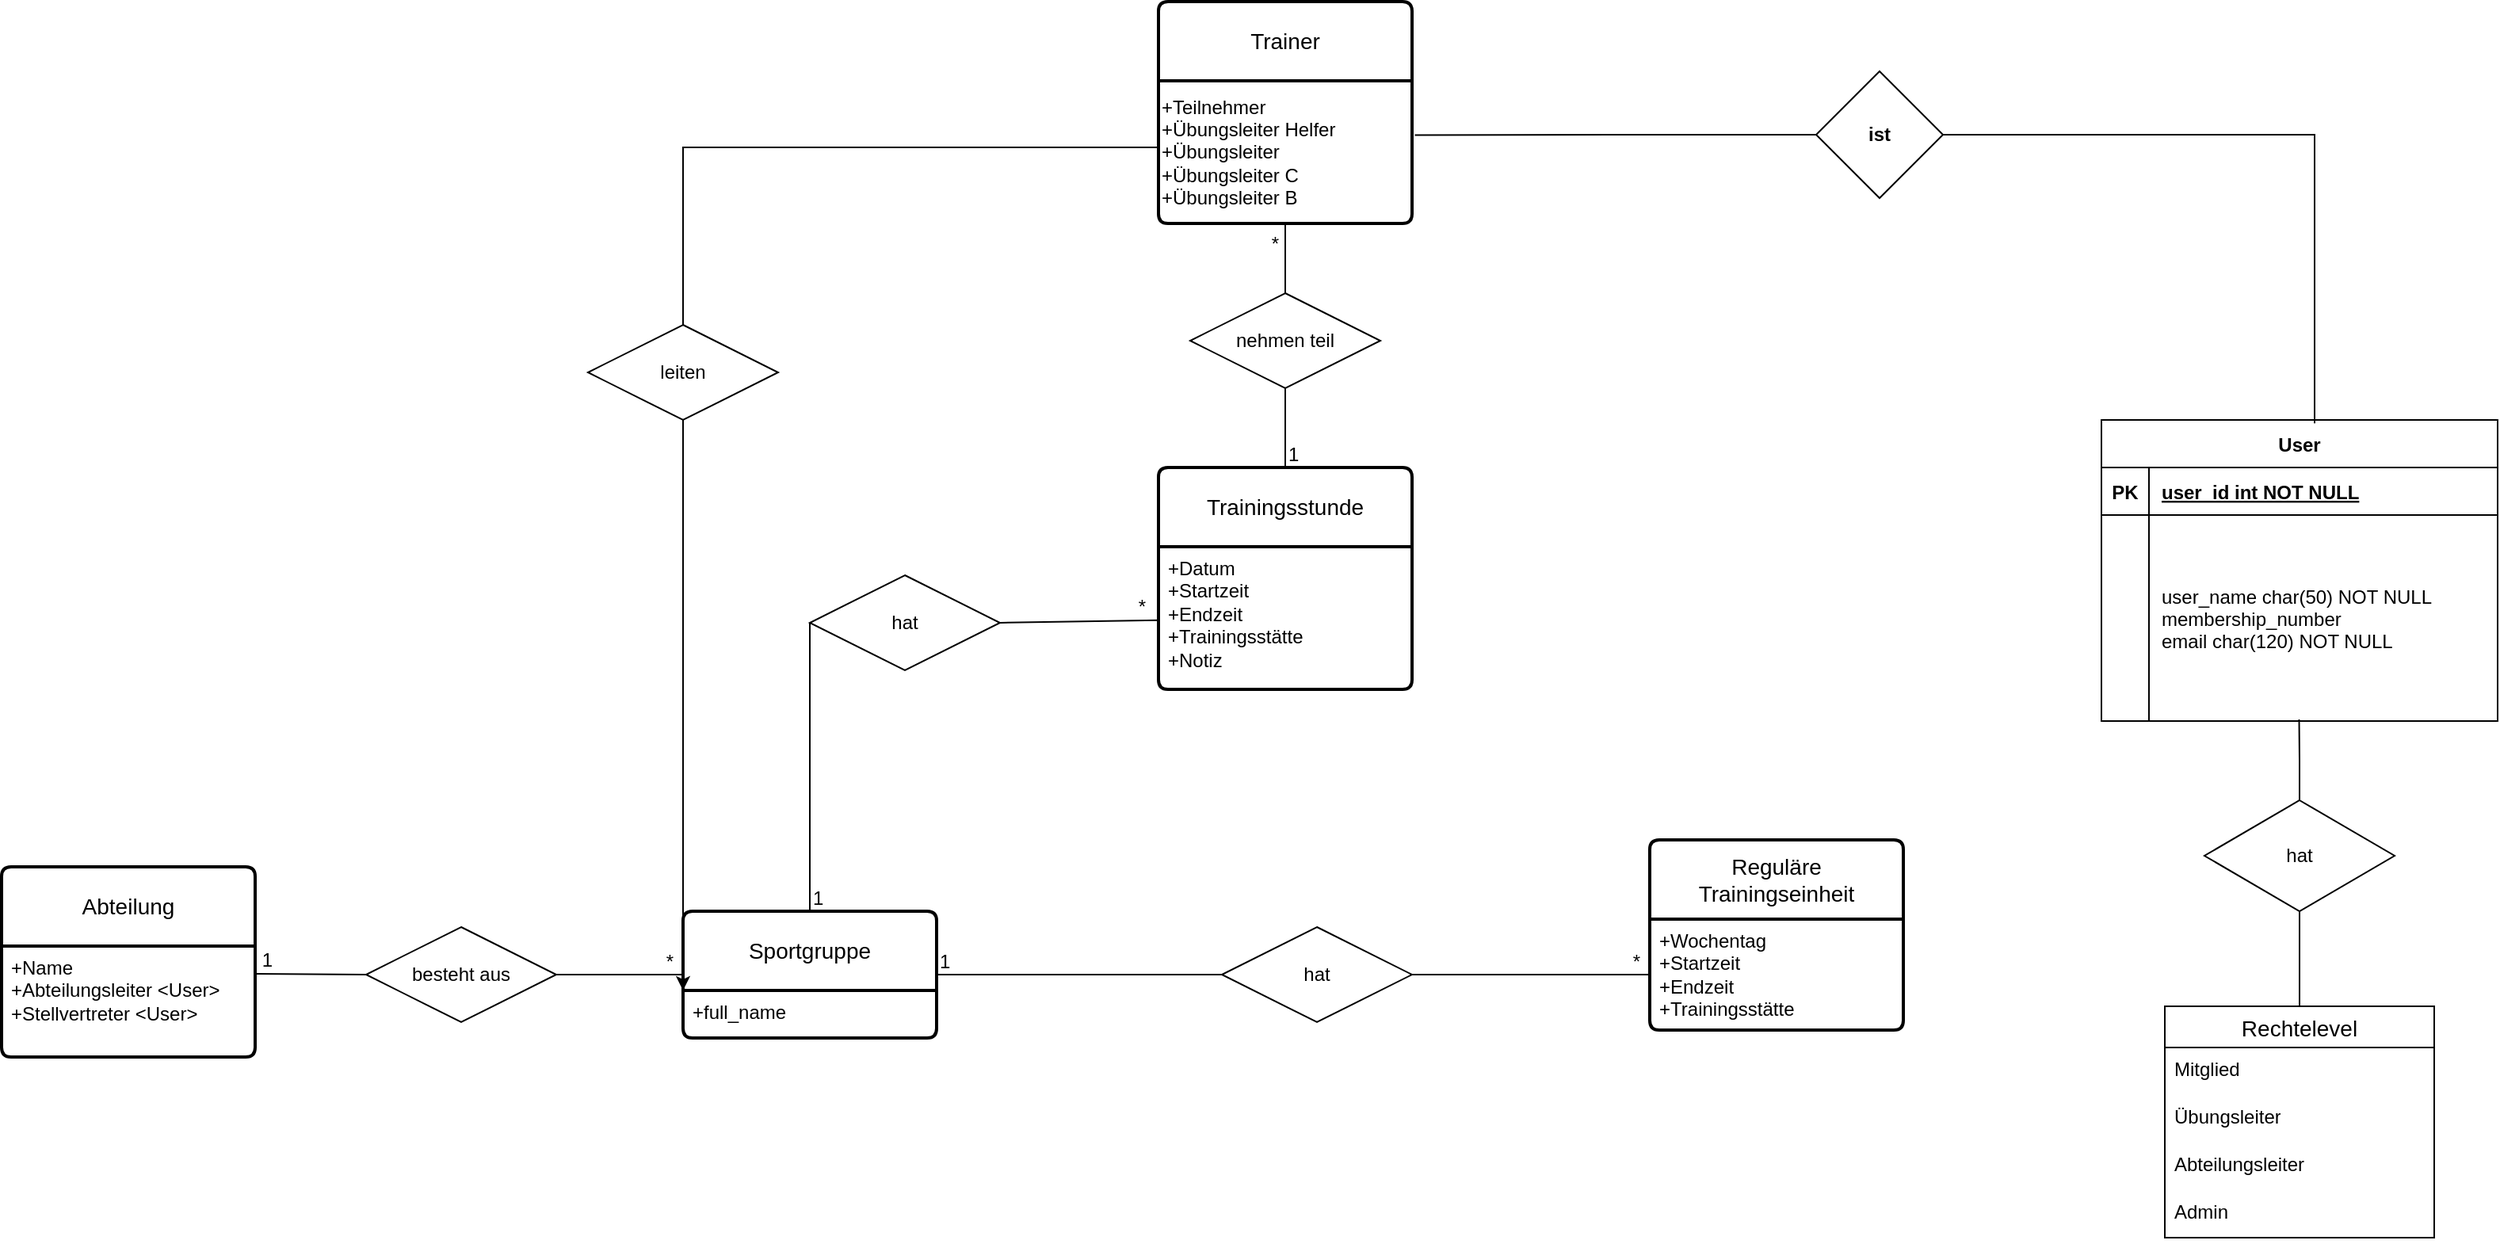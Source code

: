 <mxfile version="23.0.2" type="device">
  <diagram id="R2lEEEUBdFMjLlhIrx00" name="Page-1">
    <mxGraphModel dx="2284" dy="708" grid="1" gridSize="10" guides="1" tooltips="1" connect="1" arrows="1" fold="1" page="1" pageScale="1" pageWidth="850" pageHeight="1100" math="0" shadow="0" extFonts="Permanent Marker^https://fonts.googleapis.com/css?family=Permanent+Marker">
      <root>
        <mxCell id="0" />
        <mxCell id="1" parent="0" />
        <mxCell id="C-vyLk0tnHw3VtMMgP7b-23" value="User" style="shape=table;startSize=30;container=1;collapsible=1;childLayout=tableLayout;fixedRows=1;rowLines=0;fontStyle=1;align=center;resizeLast=1;" parent="1" vertex="1">
          <mxGeometry x="525" y="370" width="250" height="190" as="geometry" />
        </mxCell>
        <mxCell id="C-vyLk0tnHw3VtMMgP7b-24" value="" style="shape=partialRectangle;collapsible=0;dropTarget=0;pointerEvents=0;fillColor=none;points=[[0,0.5],[1,0.5]];portConstraint=eastwest;top=0;left=0;right=0;bottom=1;" parent="C-vyLk0tnHw3VtMMgP7b-23" vertex="1">
          <mxGeometry y="30" width="250" height="30" as="geometry" />
        </mxCell>
        <mxCell id="C-vyLk0tnHw3VtMMgP7b-25" value="PK" style="shape=partialRectangle;overflow=hidden;connectable=0;fillColor=none;top=0;left=0;bottom=0;right=0;fontStyle=1;" parent="C-vyLk0tnHw3VtMMgP7b-24" vertex="1">
          <mxGeometry width="30" height="30" as="geometry">
            <mxRectangle width="30" height="30" as="alternateBounds" />
          </mxGeometry>
        </mxCell>
        <mxCell id="C-vyLk0tnHw3VtMMgP7b-26" value="user_id int NOT NULL " style="shape=partialRectangle;overflow=hidden;connectable=0;fillColor=none;top=0;left=0;bottom=0;right=0;align=left;spacingLeft=6;fontStyle=5;" parent="C-vyLk0tnHw3VtMMgP7b-24" vertex="1">
          <mxGeometry x="30" width="220" height="30" as="geometry">
            <mxRectangle width="220" height="30" as="alternateBounds" />
          </mxGeometry>
        </mxCell>
        <mxCell id="C-vyLk0tnHw3VtMMgP7b-27" value="" style="shape=partialRectangle;collapsible=0;dropTarget=0;pointerEvents=0;fillColor=none;points=[[0,0.5],[1,0.5]];portConstraint=eastwest;top=0;left=0;right=0;bottom=0;" parent="C-vyLk0tnHw3VtMMgP7b-23" vertex="1">
          <mxGeometry y="60" width="250" height="130" as="geometry" />
        </mxCell>
        <mxCell id="C-vyLk0tnHw3VtMMgP7b-28" value="" style="shape=partialRectangle;overflow=hidden;connectable=0;fillColor=none;top=0;left=0;bottom=0;right=0;" parent="C-vyLk0tnHw3VtMMgP7b-27" vertex="1">
          <mxGeometry width="30" height="130" as="geometry">
            <mxRectangle width="30" height="130" as="alternateBounds" />
          </mxGeometry>
        </mxCell>
        <mxCell id="C-vyLk0tnHw3VtMMgP7b-29" value="user_name char(50) NOT NULL&#xa;membership_number&#xa;email char(120) NOT NULL" style="shape=partialRectangle;overflow=hidden;connectable=0;fillColor=none;top=0;left=0;bottom=0;right=0;align=left;spacingLeft=6;" parent="C-vyLk0tnHw3VtMMgP7b-27" vertex="1">
          <mxGeometry x="30" width="220" height="130" as="geometry">
            <mxRectangle width="220" height="130" as="alternateBounds" />
          </mxGeometry>
        </mxCell>
        <mxCell id="FMpbIgL5BgxGa8bi4JsN-1" value="Rechtelevel" style="swimlane;fontStyle=0;childLayout=stackLayout;horizontal=1;startSize=26;horizontalStack=0;resizeParent=1;resizeParentMax=0;resizeLast=0;collapsible=1;marginBottom=0;align=center;fontSize=14;" parent="1" vertex="1">
          <mxGeometry x="565" y="740" width="170" height="146" as="geometry" />
        </mxCell>
        <mxCell id="FMpbIgL5BgxGa8bi4JsN-2" value="Mitglied" style="text;strokeColor=none;fillColor=none;spacingLeft=4;spacingRight=4;overflow=hidden;rotatable=0;points=[[0,0.5],[1,0.5]];portConstraint=eastwest;fontSize=12;whiteSpace=wrap;html=1;" parent="FMpbIgL5BgxGa8bi4JsN-1" vertex="1">
          <mxGeometry y="26" width="170" height="30" as="geometry" />
        </mxCell>
        <mxCell id="FMpbIgL5BgxGa8bi4JsN-3" value="Übungsleiter" style="text;strokeColor=none;fillColor=none;spacingLeft=4;spacingRight=4;overflow=hidden;rotatable=0;points=[[0,0.5],[1,0.5]];portConstraint=eastwest;fontSize=12;whiteSpace=wrap;html=1;" parent="FMpbIgL5BgxGa8bi4JsN-1" vertex="1">
          <mxGeometry y="56" width="170" height="30" as="geometry" />
        </mxCell>
        <mxCell id="FMpbIgL5BgxGa8bi4JsN-4" value="Abteilungsleiter" style="text;strokeColor=none;fillColor=none;spacingLeft=4;spacingRight=4;overflow=hidden;rotatable=0;points=[[0,0.5],[1,0.5]];portConstraint=eastwest;fontSize=12;whiteSpace=wrap;html=1;" parent="FMpbIgL5BgxGa8bi4JsN-1" vertex="1">
          <mxGeometry y="86" width="170" height="30" as="geometry" />
        </mxCell>
        <mxCell id="FMpbIgL5BgxGa8bi4JsN-8" value="Admin" style="text;strokeColor=none;fillColor=none;spacingLeft=4;spacingRight=4;overflow=hidden;rotatable=0;points=[[0,0.5],[1,0.5]];portConstraint=eastwest;fontSize=12;whiteSpace=wrap;html=1;" parent="FMpbIgL5BgxGa8bi4JsN-1" vertex="1">
          <mxGeometry y="116" width="170" height="30" as="geometry" />
        </mxCell>
        <mxCell id="PodENCpDHeR25x2gJHMT-13" style="edgeStyle=orthogonalEdgeStyle;rounded=0;orthogonalLoop=1;jettySize=auto;html=1;exitX=0;exitY=0.5;exitDx=0;exitDy=0;endArrow=none;endFill=0;entryX=1.011;entryY=0.381;entryDx=0;entryDy=0;entryPerimeter=0;" parent="1" source="FMpbIgL5BgxGa8bi4JsN-12" target="PodENCpDHeR25x2gJHMT-18" edge="1">
          <mxGeometry relative="1" as="geometry">
            <mxPoint x="90" y="195.016" as="targetPoint" />
          </mxGeometry>
        </mxCell>
        <mxCell id="FMpbIgL5BgxGa8bi4JsN-12" value="ist" style="rhombus;whiteSpace=wrap;html=1;startSize=30;fontStyle=1;" parent="1" vertex="1">
          <mxGeometry x="345" y="150" width="80" height="80" as="geometry" />
        </mxCell>
        <mxCell id="FMpbIgL5BgxGa8bi4JsN-29" value="Sportgruppe" style="swimlane;childLayout=stackLayout;horizontal=1;startSize=50;horizontalStack=0;rounded=1;fontSize=14;fontStyle=0;strokeWidth=2;resizeParent=0;resizeLast=1;shadow=0;dashed=0;align=center;arcSize=4;whiteSpace=wrap;html=1;" parent="1" vertex="1">
          <mxGeometry x="-370" y="680" width="160" height="80" as="geometry" />
        </mxCell>
        <mxCell id="FMpbIgL5BgxGa8bi4JsN-30" value="+full_name" style="align=left;strokeColor=none;fillColor=none;spacingLeft=4;fontSize=12;verticalAlign=top;resizable=0;rotatable=0;part=1;html=1;" parent="FMpbIgL5BgxGa8bi4JsN-29" vertex="1">
          <mxGeometry y="50" width="160" height="30" as="geometry" />
        </mxCell>
        <mxCell id="FMpbIgL5BgxGa8bi4JsN-36" value="Reguläre Trainingseinheit" style="swimlane;childLayout=stackLayout;horizontal=1;startSize=50;horizontalStack=0;rounded=1;fontSize=14;fontStyle=0;strokeWidth=2;resizeParent=0;resizeLast=1;shadow=0;dashed=0;align=center;arcSize=4;whiteSpace=wrap;html=1;" parent="1" vertex="1">
          <mxGeometry x="240" y="635" width="160" height="120" as="geometry" />
        </mxCell>
        <mxCell id="FMpbIgL5BgxGa8bi4JsN-37" value="+Wochentag&lt;br&gt;+Startzeit&lt;br&gt;+Endzeit&lt;br&gt;+Trainingsstätte" style="align=left;strokeColor=none;fillColor=none;spacingLeft=4;fontSize=12;verticalAlign=top;resizable=0;rotatable=0;part=1;html=1;" parent="FMpbIgL5BgxGa8bi4JsN-36" vertex="1">
          <mxGeometry y="50" width="160" height="70" as="geometry" />
        </mxCell>
        <mxCell id="FMpbIgL5BgxGa8bi4JsN-40" value="Trainingsstunde" style="swimlane;childLayout=stackLayout;horizontal=1;startSize=50;horizontalStack=0;rounded=1;fontSize=14;fontStyle=0;strokeWidth=2;resizeParent=0;resizeLast=1;shadow=0;dashed=0;align=center;arcSize=4;whiteSpace=wrap;html=1;" parent="1" vertex="1">
          <mxGeometry x="-70" y="400" width="160" height="140" as="geometry" />
        </mxCell>
        <mxCell id="FMpbIgL5BgxGa8bi4JsN-41" value="+Datum&lt;br&gt;+Startzeit&lt;br&gt;+Endzeit&lt;br&gt;+Trainingsstätte&lt;br&gt;+Notiz" style="align=left;strokeColor=none;fillColor=none;spacingLeft=4;fontSize=12;verticalAlign=top;resizable=0;rotatable=0;part=1;html=1;" parent="FMpbIgL5BgxGa8bi4JsN-40" vertex="1">
          <mxGeometry y="50" width="160" height="90" as="geometry" />
        </mxCell>
        <mxCell id="FMpbIgL5BgxGa8bi4JsN-42" value="hat" style="shape=rhombus;perimeter=rhombusPerimeter;whiteSpace=wrap;html=1;align=center;" parent="1" vertex="1">
          <mxGeometry x="-30" y="690" width="120" height="60" as="geometry" />
        </mxCell>
        <mxCell id="FMpbIgL5BgxGa8bi4JsN-43" value="" style="endArrow=none;html=1;rounded=0;exitX=1;exitY=0.5;exitDx=0;exitDy=0;" parent="1" source="FMpbIgL5BgxGa8bi4JsN-42" target="FMpbIgL5BgxGa8bi4JsN-37" edge="1">
          <mxGeometry relative="1" as="geometry">
            <mxPoint x="80.0" y="697.96" as="sourcePoint" />
            <mxPoint x="226.16" y="702.05" as="targetPoint" />
          </mxGeometry>
        </mxCell>
        <mxCell id="FMpbIgL5BgxGa8bi4JsN-44" value="*" style="resizable=0;html=1;whiteSpace=wrap;align=right;verticalAlign=bottom;" parent="FMpbIgL5BgxGa8bi4JsN-43" connectable="0" vertex="1">
          <mxGeometry x="1" relative="1" as="geometry">
            <mxPoint x="-5" as="offset" />
          </mxGeometry>
        </mxCell>
        <mxCell id="FMpbIgL5BgxGa8bi4JsN-49" value="" style="endArrow=none;html=1;rounded=0;exitX=1;exitY=0.5;exitDx=0;exitDy=0;entryX=0;entryY=0.5;entryDx=0;entryDy=0;" parent="1" source="FMpbIgL5BgxGa8bi4JsN-29" target="FMpbIgL5BgxGa8bi4JsN-42" edge="1">
          <mxGeometry relative="1" as="geometry">
            <mxPoint x="-110" y="610" as="sourcePoint" />
            <mxPoint x="50" y="610" as="targetPoint" />
          </mxGeometry>
        </mxCell>
        <mxCell id="FMpbIgL5BgxGa8bi4JsN-50" value="1" style="resizable=0;html=1;whiteSpace=wrap;align=left;verticalAlign=bottom;" parent="FMpbIgL5BgxGa8bi4JsN-49" connectable="0" vertex="1">
          <mxGeometry x="-1" relative="1" as="geometry" />
        </mxCell>
        <mxCell id="FMpbIgL5BgxGa8bi4JsN-52" value="hat" style="shape=rhombus;perimeter=rhombusPerimeter;whiteSpace=wrap;html=1;align=center;" parent="1" vertex="1">
          <mxGeometry x="-290" y="468" width="120" height="60" as="geometry" />
        </mxCell>
        <mxCell id="FMpbIgL5BgxGa8bi4JsN-53" value="" style="endArrow=none;html=1;rounded=0;exitX=1;exitY=0.5;exitDx=0;exitDy=0;" parent="1" source="FMpbIgL5BgxGa8bi4JsN-52" target="FMpbIgL5BgxGa8bi4JsN-41" edge="1">
          <mxGeometry relative="1" as="geometry">
            <mxPoint x="-221.0" y="475.96" as="sourcePoint" />
            <mxPoint x="-312.0" y="383" as="targetPoint" />
          </mxGeometry>
        </mxCell>
        <mxCell id="FMpbIgL5BgxGa8bi4JsN-54" value="*" style="resizable=0;html=1;whiteSpace=wrap;align=right;verticalAlign=bottom;" parent="FMpbIgL5BgxGa8bi4JsN-53" connectable="0" vertex="1">
          <mxGeometry x="1" relative="1" as="geometry">
            <mxPoint x="-6" as="offset" />
          </mxGeometry>
        </mxCell>
        <mxCell id="FMpbIgL5BgxGa8bi4JsN-55" value="" style="endArrow=none;html=1;rounded=0;exitX=0.5;exitY=0;exitDx=0;exitDy=0;entryX=0;entryY=0.5;entryDx=0;entryDy=0;" parent="1" source="FMpbIgL5BgxGa8bi4JsN-29" target="FMpbIgL5BgxGa8bi4JsN-52" edge="1">
          <mxGeometry relative="1" as="geometry">
            <mxPoint x="-534.52" y="549.68" as="sourcePoint" />
            <mxPoint x="-251" y="388" as="targetPoint" />
          </mxGeometry>
        </mxCell>
        <mxCell id="FMpbIgL5BgxGa8bi4JsN-56" value="1" style="resizable=0;html=1;whiteSpace=wrap;align=left;verticalAlign=bottom;" parent="FMpbIgL5BgxGa8bi4JsN-55" connectable="0" vertex="1">
          <mxGeometry x="-1" relative="1" as="geometry" />
        </mxCell>
        <mxCell id="FMpbIgL5BgxGa8bi4JsN-57" value="nehmen teil" style="shape=rhombus;perimeter=rhombusPerimeter;whiteSpace=wrap;html=1;align=center;" parent="1" vertex="1">
          <mxGeometry x="-50" y="290" width="120" height="60" as="geometry" />
        </mxCell>
        <mxCell id="FMpbIgL5BgxGa8bi4JsN-58" value="" style="endArrow=none;html=1;rounded=0;exitX=0.5;exitY=0;exitDx=0;exitDy=0;entryX=0.5;entryY=1;entryDx=0;entryDy=0;" parent="1" source="FMpbIgL5BgxGa8bi4JsN-40" target="FMpbIgL5BgxGa8bi4JsN-57" edge="1">
          <mxGeometry relative="1" as="geometry">
            <mxPoint x="279" y="602" as="sourcePoint" />
            <mxPoint x="319" y="310" as="targetPoint" />
          </mxGeometry>
        </mxCell>
        <mxCell id="FMpbIgL5BgxGa8bi4JsN-59" value="1" style="resizable=0;html=1;whiteSpace=wrap;align=left;verticalAlign=bottom;" parent="FMpbIgL5BgxGa8bi4JsN-58" connectable="0" vertex="1">
          <mxGeometry x="-1" relative="1" as="geometry" />
        </mxCell>
        <mxCell id="FMpbIgL5BgxGa8bi4JsN-62" value="" style="endArrow=none;html=1;rounded=0;exitX=0.5;exitY=0;exitDx=0;exitDy=0;entryX=0.5;entryY=1;entryDx=0;entryDy=0;" parent="1" source="FMpbIgL5BgxGa8bi4JsN-57" target="PodENCpDHeR25x2gJHMT-1" edge="1">
          <mxGeometry relative="1" as="geometry">
            <mxPoint x="340" y="452" as="sourcePoint" />
            <mxPoint x="10" y="240" as="targetPoint" />
          </mxGeometry>
        </mxCell>
        <mxCell id="FMpbIgL5BgxGa8bi4JsN-63" value="*" style="resizable=0;html=1;whiteSpace=wrap;align=right;verticalAlign=bottom;" parent="FMpbIgL5BgxGa8bi4JsN-62" connectable="0" vertex="1">
          <mxGeometry x="1" relative="1" as="geometry">
            <mxPoint x="-3" y="21" as="offset" />
          </mxGeometry>
        </mxCell>
        <mxCell id="PodENCpDHeR25x2gJHMT-1" value="Trainer" style="swimlane;childLayout=stackLayout;horizontal=1;startSize=50;horizontalStack=0;rounded=1;fontSize=14;fontStyle=0;strokeWidth=2;resizeParent=0;resizeLast=1;shadow=0;dashed=0;align=center;arcSize=4;whiteSpace=wrap;html=1;" parent="1" vertex="1">
          <mxGeometry x="-70" y="106" width="160" height="140" as="geometry" />
        </mxCell>
        <mxCell id="PodENCpDHeR25x2gJHMT-18" value="+Teilnehmer&lt;br style=&quot;border-color: var(--border-color);&quot;&gt;&lt;span style=&quot;&quot;&gt;+Übungsleiter Helfer&lt;/span&gt;&lt;br style=&quot;border-color: var(--border-color);&quot;&gt;&lt;span style=&quot;&quot;&gt;+Übungsleiter&amp;nbsp;&lt;/span&gt;&lt;br style=&quot;border-color: var(--border-color);&quot;&gt;&lt;span style=&quot;&quot;&gt;+Übungsleiter C&lt;/span&gt;&lt;br style=&quot;border-color: var(--border-color);&quot;&gt;&lt;div style=&quot;&quot;&gt;&lt;span style=&quot;background-color: initial;&quot;&gt;+Übungsleiter B&lt;/span&gt;&lt;/div&gt;" style="text;html=1;align=left;verticalAlign=middle;resizable=0;points=[];autosize=1;strokeColor=none;fillColor=none;" parent="PodENCpDHeR25x2gJHMT-1" vertex="1">
          <mxGeometry y="50" width="160" height="90" as="geometry" />
        </mxCell>
        <mxCell id="PodENCpDHeR25x2gJHMT-3" value="Abteilung" style="swimlane;childLayout=stackLayout;horizontal=1;startSize=50;horizontalStack=0;rounded=1;fontSize=14;fontStyle=0;strokeWidth=2;resizeParent=0;resizeLast=1;shadow=0;dashed=0;align=center;arcSize=4;whiteSpace=wrap;html=1;" parent="1" vertex="1">
          <mxGeometry x="-800" y="652" width="160" height="120" as="geometry" />
        </mxCell>
        <mxCell id="PodENCpDHeR25x2gJHMT-4" value="+Name&lt;br&gt;+Abteilungsleiter &amp;lt;User&amp;gt;&lt;br&gt;+Stellvertreter &amp;lt;User&amp;gt;" style="align=left;strokeColor=none;fillColor=none;spacingLeft=4;fontSize=12;verticalAlign=top;resizable=0;rotatable=0;part=1;html=1;" parent="PodENCpDHeR25x2gJHMT-3" vertex="1">
          <mxGeometry y="50" width="160" height="70" as="geometry" />
        </mxCell>
        <mxCell id="PodENCpDHeR25x2gJHMT-5" value="besteht aus" style="shape=rhombus;perimeter=rhombusPerimeter;whiteSpace=wrap;html=1;align=center;" parent="1" vertex="1">
          <mxGeometry x="-570" y="690" width="120" height="60" as="geometry" />
        </mxCell>
        <mxCell id="PodENCpDHeR25x2gJHMT-8" value="" style="endArrow=none;html=1;rounded=0;entryX=1;entryY=0.25;entryDx=0;entryDy=0;exitX=0;exitY=0.5;exitDx=0;exitDy=0;" parent="1" source="PodENCpDHeR25x2gJHMT-5" target="PodENCpDHeR25x2gJHMT-4" edge="1">
          <mxGeometry relative="1" as="geometry">
            <mxPoint x="-520" y="630" as="sourcePoint" />
            <mxPoint x="-610" y="630" as="targetPoint" />
          </mxGeometry>
        </mxCell>
        <mxCell id="PodENCpDHeR25x2gJHMT-9" value="1" style="resizable=0;html=1;whiteSpace=wrap;align=right;verticalAlign=bottom;" parent="PodENCpDHeR25x2gJHMT-8" connectable="0" vertex="1">
          <mxGeometry x="1" relative="1" as="geometry">
            <mxPoint x="12" as="offset" />
          </mxGeometry>
        </mxCell>
        <mxCell id="PodENCpDHeR25x2gJHMT-10" value="" style="endArrow=none;html=1;rounded=0;entryX=0;entryY=0.5;entryDx=0;entryDy=0;exitX=1;exitY=0.5;exitDx=0;exitDy=0;" parent="1" source="PodENCpDHeR25x2gJHMT-5" target="FMpbIgL5BgxGa8bi4JsN-29" edge="1">
          <mxGeometry relative="1" as="geometry">
            <mxPoint x="-390" y="700" as="sourcePoint" />
            <mxPoint x="-460" y="700" as="targetPoint" />
          </mxGeometry>
        </mxCell>
        <mxCell id="PodENCpDHeR25x2gJHMT-11" value="*" style="resizable=0;html=1;whiteSpace=wrap;align=right;verticalAlign=bottom;" parent="PodENCpDHeR25x2gJHMT-10" connectable="0" vertex="1">
          <mxGeometry x="1" relative="1" as="geometry">
            <mxPoint x="-5" as="offset" />
          </mxGeometry>
        </mxCell>
        <mxCell id="PodENCpDHeR25x2gJHMT-12" style="edgeStyle=orthogonalEdgeStyle;rounded=0;orthogonalLoop=1;jettySize=auto;html=1;exitX=1;exitY=0.5;exitDx=0;exitDy=0;entryX=0.538;entryY=0.011;entryDx=0;entryDy=0;entryPerimeter=0;strokeColor=default;endArrow=none;endFill=0;" parent="1" source="FMpbIgL5BgxGa8bi4JsN-12" target="C-vyLk0tnHw3VtMMgP7b-23" edge="1">
          <mxGeometry relative="1" as="geometry" />
        </mxCell>
        <mxCell id="PodENCpDHeR25x2gJHMT-17" style="edgeStyle=orthogonalEdgeStyle;rounded=0;orthogonalLoop=1;jettySize=auto;html=1;exitX=0.5;exitY=1;exitDx=0;exitDy=0;entryX=0.5;entryY=0;entryDx=0;entryDy=0;endArrow=none;endFill=0;" parent="1" source="PodENCpDHeR25x2gJHMT-15" target="FMpbIgL5BgxGa8bi4JsN-1" edge="1">
          <mxGeometry relative="1" as="geometry" />
        </mxCell>
        <mxCell id="PodENCpDHeR25x2gJHMT-15" value="hat" style="shape=rhombus;perimeter=rhombusPerimeter;whiteSpace=wrap;html=1;align=center;" parent="1" vertex="1">
          <mxGeometry x="590" y="610" width="120" height="70" as="geometry" />
        </mxCell>
        <mxCell id="PodENCpDHeR25x2gJHMT-16" style="edgeStyle=orthogonalEdgeStyle;rounded=0;orthogonalLoop=1;jettySize=auto;html=1;exitX=0.5;exitY=0;exitDx=0;exitDy=0;entryX=0.499;entryY=0.992;entryDx=0;entryDy=0;entryPerimeter=0;endArrow=none;endFill=0;" parent="1" source="PodENCpDHeR25x2gJHMT-15" target="C-vyLk0tnHw3VtMMgP7b-27" edge="1">
          <mxGeometry relative="1" as="geometry" />
        </mxCell>
        <mxCell id="PodENCpDHeR25x2gJHMT-20" style="edgeStyle=orthogonalEdgeStyle;rounded=0;orthogonalLoop=1;jettySize=auto;html=1;exitX=0.5;exitY=0;exitDx=0;exitDy=0;endArrow=none;endFill=0;entryX=0.006;entryY=0.467;entryDx=0;entryDy=0;entryPerimeter=0;" parent="1" source="PodENCpDHeR25x2gJHMT-19" target="PodENCpDHeR25x2gJHMT-18" edge="1">
          <mxGeometry relative="1" as="geometry" />
        </mxCell>
        <mxCell id="PodENCpDHeR25x2gJHMT-21" style="edgeStyle=orthogonalEdgeStyle;rounded=0;orthogonalLoop=1;jettySize=auto;html=1;exitX=0.5;exitY=1;exitDx=0;exitDy=0;entryX=0;entryY=0;entryDx=0;entryDy=0;" parent="1" source="PodENCpDHeR25x2gJHMT-19" target="FMpbIgL5BgxGa8bi4JsN-30" edge="1">
          <mxGeometry relative="1" as="geometry" />
        </mxCell>
        <mxCell id="PodENCpDHeR25x2gJHMT-19" value="leiten" style="shape=rhombus;perimeter=rhombusPerimeter;whiteSpace=wrap;html=1;align=center;" parent="1" vertex="1">
          <mxGeometry x="-430" y="310" width="120" height="60" as="geometry" />
        </mxCell>
      </root>
    </mxGraphModel>
  </diagram>
</mxfile>
